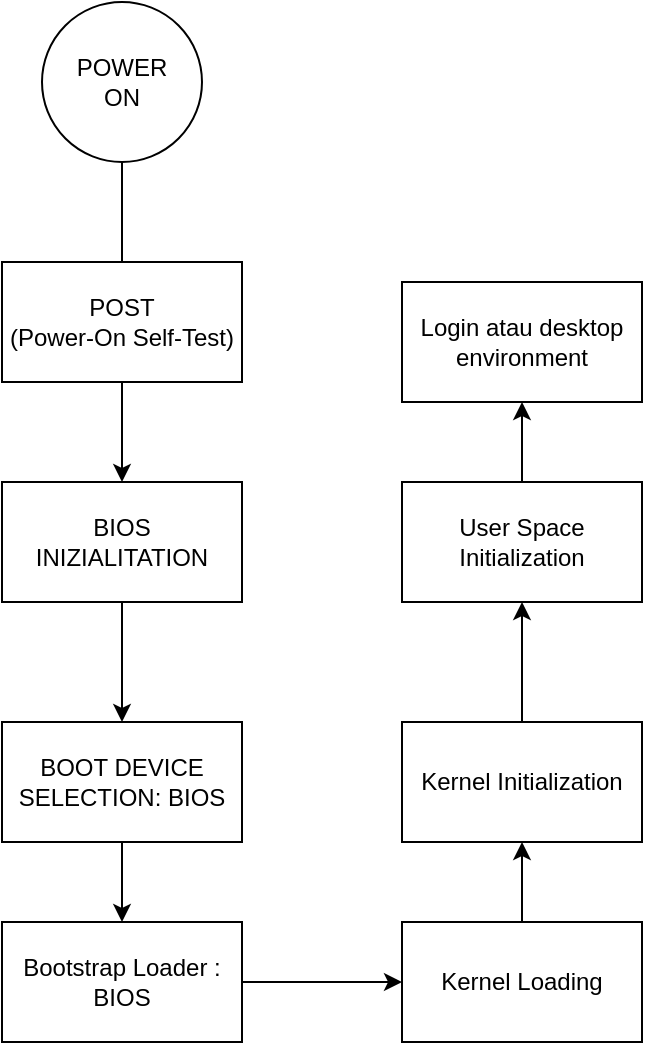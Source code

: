 <mxfile version="23.1.7" type="google">
  <diagram name="Halaman-1" id="Or3sFD2TqJZeAJhBWz9G">
    <mxGraphModel grid="1" page="1" gridSize="10" guides="1" tooltips="1" connect="1" arrows="1" fold="1" pageScale="1" pageWidth="827" pageHeight="1169" math="0" shadow="0">
      <root>
        <mxCell id="0" />
        <mxCell id="1" parent="0" />
        <mxCell id="rHyU6Tgebv4A_tUGGNK6-3" style="edgeStyle=orthogonalEdgeStyle;rounded=0;orthogonalLoop=1;jettySize=auto;html=1;" edge="1" parent="1" source="rHyU6Tgebv4A_tUGGNK6-2">
          <mxGeometry relative="1" as="geometry">
            <mxPoint x="80" y="180" as="targetPoint" />
          </mxGeometry>
        </mxCell>
        <mxCell id="rHyU6Tgebv4A_tUGGNK6-2" value="POWER&lt;br&gt;ON" style="ellipse;whiteSpace=wrap;html=1;aspect=fixed;" vertex="1" parent="1">
          <mxGeometry x="40" y="40" width="80" height="80" as="geometry" />
        </mxCell>
        <mxCell id="rHyU6Tgebv4A_tUGGNK6-5" style="edgeStyle=orthogonalEdgeStyle;rounded=0;orthogonalLoop=1;jettySize=auto;html=1;" edge="1" parent="1" source="rHyU6Tgebv4A_tUGGNK6-4">
          <mxGeometry relative="1" as="geometry">
            <mxPoint x="80" y="280" as="targetPoint" />
          </mxGeometry>
        </mxCell>
        <mxCell id="rHyU6Tgebv4A_tUGGNK6-4" value="POST&lt;br&gt;(Power-On Self-Test)" style="whiteSpace=wrap;html=1;" vertex="1" parent="1">
          <mxGeometry x="20" y="170" width="120" height="60" as="geometry" />
        </mxCell>
        <mxCell id="rHyU6Tgebv4A_tUGGNK6-8" style="edgeStyle=orthogonalEdgeStyle;rounded=0;orthogonalLoop=1;jettySize=auto;html=1;" edge="1" parent="1" source="rHyU6Tgebv4A_tUGGNK6-6" target="rHyU6Tgebv4A_tUGGNK6-12">
          <mxGeometry relative="1" as="geometry">
            <mxPoint x="80" y="420" as="targetPoint" />
            <Array as="points" />
          </mxGeometry>
        </mxCell>
        <mxCell id="rHyU6Tgebv4A_tUGGNK6-6" value="BIOS&lt;br&gt;INIZIALITATION" style="whiteSpace=wrap;html=1;" vertex="1" parent="1">
          <mxGeometry x="20" y="280" width="120" height="60" as="geometry" />
        </mxCell>
        <mxCell id="rHyU6Tgebv4A_tUGGNK6-19" style="edgeStyle=orthogonalEdgeStyle;rounded=0;orthogonalLoop=1;jettySize=auto;html=1;entryX=0.5;entryY=0;entryDx=0;entryDy=0;" edge="1" parent="1" source="rHyU6Tgebv4A_tUGGNK6-12" target="rHyU6Tgebv4A_tUGGNK6-14">
          <mxGeometry relative="1" as="geometry" />
        </mxCell>
        <mxCell id="rHyU6Tgebv4A_tUGGNK6-12" value="BOOT DEVICE SELECTION: BIOS" style="whiteSpace=wrap;html=1;" vertex="1" parent="1">
          <mxGeometry x="20" y="400" width="120" height="60" as="geometry" />
        </mxCell>
        <mxCell id="rHyU6Tgebv4A_tUGGNK6-20" style="edgeStyle=orthogonalEdgeStyle;rounded=0;orthogonalLoop=1;jettySize=auto;html=1;entryX=0;entryY=0.5;entryDx=0;entryDy=0;" edge="1" parent="1" source="rHyU6Tgebv4A_tUGGNK6-14" target="rHyU6Tgebv4A_tUGGNK6-18">
          <mxGeometry relative="1" as="geometry" />
        </mxCell>
        <mxCell id="rHyU6Tgebv4A_tUGGNK6-14" value="Bootstrap Loader : BIOS" style="rounded=0;whiteSpace=wrap;html=1;" vertex="1" parent="1">
          <mxGeometry x="20" y="500" width="120" height="60" as="geometry" />
        </mxCell>
        <mxCell id="rHyU6Tgebv4A_tUGGNK6-15" value="Login atau desktop environment" style="rounded=0;whiteSpace=wrap;html=1;" vertex="1" parent="1">
          <mxGeometry x="220" y="180" width="120" height="60" as="geometry" />
        </mxCell>
        <mxCell id="rHyU6Tgebv4A_tUGGNK6-22" style="edgeStyle=orthogonalEdgeStyle;rounded=0;orthogonalLoop=1;jettySize=auto;html=1;" edge="1" parent="1" source="rHyU6Tgebv4A_tUGGNK6-16" target="rHyU6Tgebv4A_tUGGNK6-17">
          <mxGeometry relative="1" as="geometry" />
        </mxCell>
        <mxCell id="rHyU6Tgebv4A_tUGGNK6-16" value="Kernel Initialization" style="rounded=0;whiteSpace=wrap;html=1;" vertex="1" parent="1">
          <mxGeometry x="220" y="400" width="120" height="60" as="geometry" />
        </mxCell>
        <mxCell id="rHyU6Tgebv4A_tUGGNK6-23" style="edgeStyle=orthogonalEdgeStyle;rounded=0;orthogonalLoop=1;jettySize=auto;html=1;entryX=0.5;entryY=1;entryDx=0;entryDy=0;" edge="1" parent="1" source="rHyU6Tgebv4A_tUGGNK6-17" target="rHyU6Tgebv4A_tUGGNK6-15">
          <mxGeometry relative="1" as="geometry" />
        </mxCell>
        <mxCell id="rHyU6Tgebv4A_tUGGNK6-17" value="User Space Initialization" style="rounded=0;whiteSpace=wrap;html=1;" vertex="1" parent="1">
          <mxGeometry x="220" y="280" width="120" height="60" as="geometry" />
        </mxCell>
        <mxCell id="rHyU6Tgebv4A_tUGGNK6-21" style="edgeStyle=orthogonalEdgeStyle;rounded=0;orthogonalLoop=1;jettySize=auto;html=1;entryX=0.5;entryY=1;entryDx=0;entryDy=0;" edge="1" parent="1" source="rHyU6Tgebv4A_tUGGNK6-18" target="rHyU6Tgebv4A_tUGGNK6-16">
          <mxGeometry relative="1" as="geometry" />
        </mxCell>
        <mxCell id="rHyU6Tgebv4A_tUGGNK6-18" value="Kernel Loading" style="rounded=0;whiteSpace=wrap;html=1;" vertex="1" parent="1">
          <mxGeometry x="220" y="500" width="120" height="60" as="geometry" />
        </mxCell>
      </root>
    </mxGraphModel>
  </diagram>
</mxfile>
